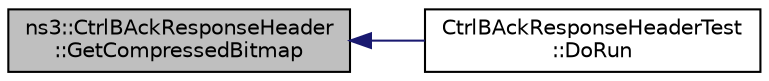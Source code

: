 digraph "ns3::CtrlBAckResponseHeader::GetCompressedBitmap"
{
  edge [fontname="Helvetica",fontsize="10",labelfontname="Helvetica",labelfontsize="10"];
  node [fontname="Helvetica",fontsize="10",shape=record];
  rankdir="LR";
  Node1 [label="ns3::CtrlBAckResponseHeader\l::GetCompressedBitmap",height=0.2,width=0.4,color="black", fillcolor="grey75", style="filled", fontcolor="black"];
  Node1 -> Node2 [dir="back",color="midnightblue",fontsize="10",style="solid"];
  Node2 [label="CtrlBAckResponseHeaderTest\l::DoRun",height=0.2,width=0.4,color="black", fillcolor="white", style="filled",URL="$d4/d7a/classCtrlBAckResponseHeaderTest.html#a19cf1ac31281254d487041e4c5dcdc50",tooltip="Implementation to actually run this TestCase. "];
}
